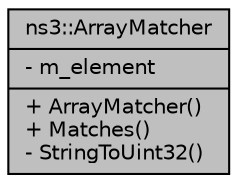 digraph "ns3::ArrayMatcher"
{
  edge [fontname="Helvetica",fontsize="10",labelfontname="Helvetica",labelfontsize="10"];
  node [fontname="Helvetica",fontsize="10",shape=record];
  Node1 [label="{ns3::ArrayMatcher\n|- m_element\l|+ ArrayMatcher()\l+ Matches()\l- StringToUint32()\l}",height=0.2,width=0.4,color="black", fillcolor="grey75", style="filled", fontcolor="black"];
}
